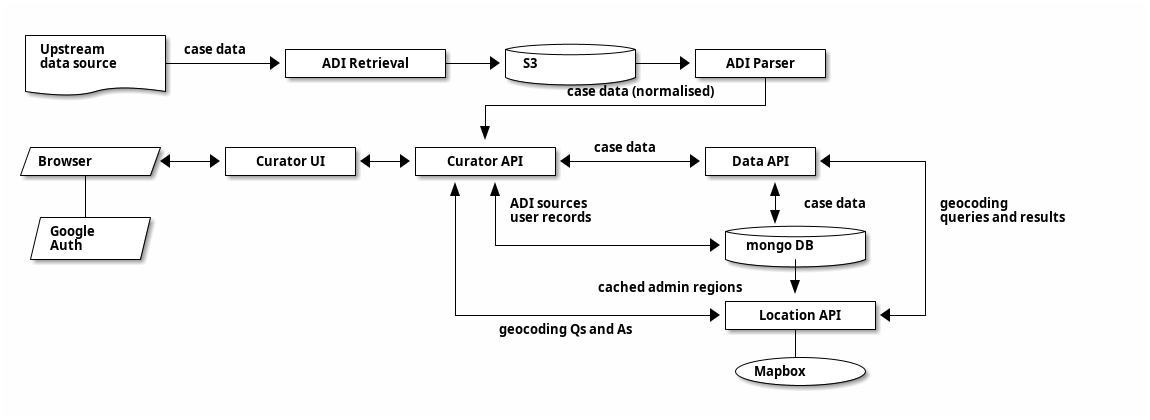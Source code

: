 @startditaa

+-------------+
| Upstream    |case data  +---------------+     +------------+     +------------+
| data source +---------->+ ADI Retrieval +---->+ S3 {s}     +---->+ ADI Parser |
| {d}         |           +---------------+     +------------+     +------+-----+
+-------------+                                    case data (normalised) |
                                              +---------------------------+
                                              |
                                              v
+------------+      +------------+     +------+------+  case data   +----------+
|Browser {io}+<---->+ Curator UI +<--->+ Curator API +<------------>+ Data API +<---------+
+-----+------+      +------------+     +---+---+-----+              +------+---+          |
      |                                    ^   ^                           ^              |
      |                                    |   | ADI sources               | case data    | geocoding
 +----+-----+                              |   | user records              v              | queries and results
 | Google   |                              |   |                      +----+--------+     |
 | Auth {io}|                              |   +--------------------->+ mongo DB {s}|     |
 +----------+                              |                          +------+------+     |
                                           |                                 |            |
                                           |           cached admin regions  v            |
                                           |                          +------+-------+    |
                                           +------------------------->+ Location API +<---+
                                             geocoding Qs and As      +------+-------+
                                                                             |
                                                                       +-----+------+
                                                                       | Mapbox {o} |
                                                                       +------------+
@endditaa